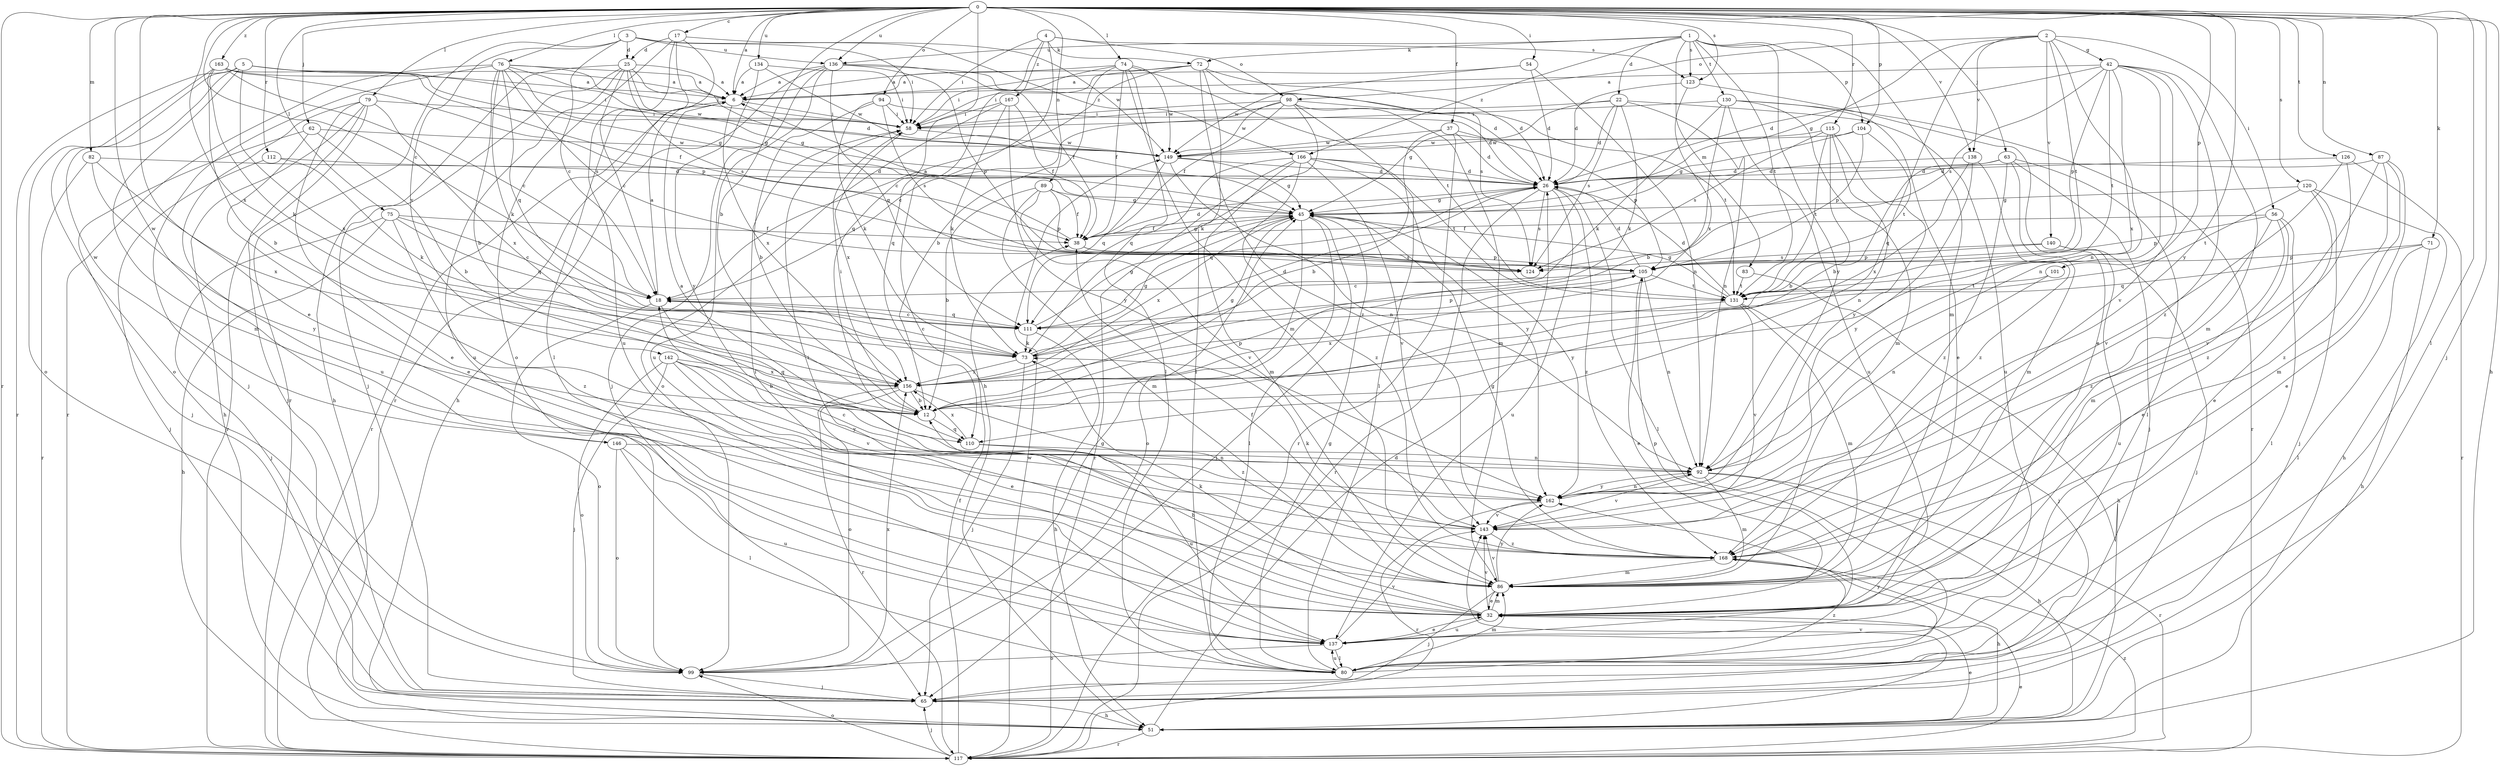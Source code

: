 strict digraph  {
0;
1;
2;
3;
4;
5;
6;
12;
17;
18;
22;
25;
26;
32;
37;
38;
42;
45;
51;
54;
56;
58;
62;
63;
65;
71;
72;
73;
74;
75;
76;
79;
80;
82;
83;
86;
87;
89;
92;
94;
98;
99;
101;
104;
105;
110;
111;
112;
115;
117;
120;
123;
124;
126;
130;
131;
134;
136;
137;
138;
140;
142;
143;
146;
149;
156;
162;
163;
166;
167;
168;
0 -> 6  [label=a];
0 -> 12  [label=b];
0 -> 17  [label=c];
0 -> 18  [label=c];
0 -> 32  [label=e];
0 -> 37  [label=f];
0 -> 51  [label=h];
0 -> 54  [label=i];
0 -> 62  [label=j];
0 -> 63  [label=j];
0 -> 65  [label=j];
0 -> 71  [label=k];
0 -> 74  [label=l];
0 -> 75  [label=l];
0 -> 76  [label=l];
0 -> 79  [label=l];
0 -> 80  [label=l];
0 -> 82  [label=m];
0 -> 87  [label=n];
0 -> 89  [label=n];
0 -> 94  [label=o];
0 -> 101  [label=p];
0 -> 104  [label=p];
0 -> 110  [label=q];
0 -> 112  [label=r];
0 -> 115  [label=r];
0 -> 117  [label=r];
0 -> 120  [label=s];
0 -> 123  [label=s];
0 -> 126  [label=t];
0 -> 134  [label=u];
0 -> 136  [label=u];
0 -> 138  [label=v];
0 -> 146  [label=w];
0 -> 156  [label=x];
0 -> 162  [label=y];
0 -> 163  [label=z];
1 -> 22  [label=d];
1 -> 72  [label=k];
1 -> 83  [label=m];
1 -> 86  [label=m];
1 -> 104  [label=p];
1 -> 123  [label=s];
1 -> 130  [label=t];
1 -> 131  [label=t];
1 -> 136  [label=u];
1 -> 162  [label=y];
1 -> 166  [label=z];
2 -> 42  [label=g];
2 -> 45  [label=g];
2 -> 56  [label=i];
2 -> 92  [label=n];
2 -> 98  [label=o];
2 -> 110  [label=q];
2 -> 131  [label=t];
2 -> 138  [label=v];
2 -> 140  [label=v];
3 -> 18  [label=c];
3 -> 25  [label=d];
3 -> 58  [label=i];
3 -> 117  [label=r];
3 -> 136  [label=u];
3 -> 142  [label=v];
3 -> 166  [label=z];
4 -> 51  [label=h];
4 -> 58  [label=i];
4 -> 72  [label=k];
4 -> 98  [label=o];
4 -> 110  [label=q];
4 -> 123  [label=s];
4 -> 167  [label=z];
5 -> 6  [label=a];
5 -> 45  [label=g];
5 -> 58  [label=i];
5 -> 86  [label=m];
5 -> 99  [label=o];
5 -> 117  [label=r];
5 -> 146  [label=w];
5 -> 156  [label=x];
6 -> 58  [label=i];
6 -> 117  [label=r];
6 -> 156  [label=x];
12 -> 58  [label=i];
12 -> 105  [label=p];
12 -> 110  [label=q];
17 -> 25  [label=d];
17 -> 80  [label=l];
17 -> 99  [label=o];
17 -> 117  [label=r];
17 -> 137  [label=u];
17 -> 149  [label=w];
18 -> 6  [label=a];
18 -> 99  [label=o];
18 -> 110  [label=q];
18 -> 111  [label=q];
22 -> 26  [label=d];
22 -> 45  [label=g];
22 -> 58  [label=i];
22 -> 73  [label=k];
22 -> 92  [label=n];
22 -> 124  [label=s];
22 -> 137  [label=u];
25 -> 6  [label=a];
25 -> 18  [label=c];
25 -> 26  [label=d];
25 -> 45  [label=g];
25 -> 51  [label=h];
25 -> 65  [label=j];
25 -> 124  [label=s];
25 -> 137  [label=u];
26 -> 45  [label=g];
26 -> 80  [label=l];
26 -> 111  [label=q];
26 -> 117  [label=r];
26 -> 124  [label=s];
26 -> 137  [label=u];
26 -> 168  [label=z];
32 -> 12  [label=b];
32 -> 58  [label=i];
32 -> 73  [label=k];
32 -> 86  [label=m];
32 -> 105  [label=p];
32 -> 137  [label=u];
32 -> 143  [label=v];
37 -> 12  [label=b];
37 -> 26  [label=d];
37 -> 105  [label=p];
37 -> 117  [label=r];
37 -> 149  [label=w];
38 -> 6  [label=a];
38 -> 26  [label=d];
38 -> 45  [label=g];
38 -> 105  [label=p];
38 -> 124  [label=s];
42 -> 6  [label=a];
42 -> 26  [label=d];
42 -> 86  [label=m];
42 -> 92  [label=n];
42 -> 105  [label=p];
42 -> 124  [label=s];
42 -> 131  [label=t];
42 -> 143  [label=v];
42 -> 156  [label=x];
42 -> 168  [label=z];
45 -> 38  [label=f];
45 -> 65  [label=j];
45 -> 80  [label=l];
45 -> 99  [label=o];
45 -> 156  [label=x];
45 -> 162  [label=y];
51 -> 26  [label=d];
51 -> 32  [label=e];
51 -> 117  [label=r];
51 -> 143  [label=v];
54 -> 6  [label=a];
54 -> 26  [label=d];
54 -> 92  [label=n];
54 -> 149  [label=w];
56 -> 32  [label=e];
56 -> 38  [label=f];
56 -> 80  [label=l];
56 -> 86  [label=m];
56 -> 105  [label=p];
56 -> 168  [label=z];
58 -> 149  [label=w];
58 -> 156  [label=x];
62 -> 12  [label=b];
62 -> 32  [label=e];
62 -> 65  [label=j];
62 -> 149  [label=w];
63 -> 12  [label=b];
63 -> 26  [label=d];
63 -> 65  [label=j];
63 -> 80  [label=l];
63 -> 86  [label=m];
63 -> 168  [label=z];
65 -> 51  [label=h];
71 -> 51  [label=h];
71 -> 80  [label=l];
71 -> 105  [label=p];
71 -> 111  [label=q];
72 -> 6  [label=a];
72 -> 18  [label=c];
72 -> 26  [label=d];
72 -> 58  [label=i];
72 -> 80  [label=l];
72 -> 124  [label=s];
72 -> 168  [label=z];
73 -> 18  [label=c];
73 -> 26  [label=d];
73 -> 45  [label=g];
73 -> 65  [label=j];
73 -> 156  [label=x];
74 -> 6  [label=a];
74 -> 12  [label=b];
74 -> 38  [label=f];
74 -> 58  [label=i];
74 -> 80  [label=l];
74 -> 86  [label=m];
74 -> 131  [label=t];
74 -> 149  [label=w];
75 -> 18  [label=c];
75 -> 38  [label=f];
75 -> 51  [label=h];
75 -> 65  [label=j];
75 -> 111  [label=q];
75 -> 168  [label=z];
76 -> 6  [label=a];
76 -> 12  [label=b];
76 -> 45  [label=g];
76 -> 58  [label=i];
76 -> 65  [label=j];
76 -> 73  [label=k];
76 -> 111  [label=q];
76 -> 117  [label=r];
76 -> 124  [label=s];
76 -> 149  [label=w];
79 -> 32  [label=e];
79 -> 51  [label=h];
79 -> 58  [label=i];
79 -> 65  [label=j];
79 -> 117  [label=r];
79 -> 137  [label=u];
79 -> 156  [label=x];
80 -> 45  [label=g];
80 -> 86  [label=m];
80 -> 137  [label=u];
80 -> 162  [label=y];
80 -> 168  [label=z];
82 -> 26  [label=d];
82 -> 117  [label=r];
82 -> 156  [label=x];
82 -> 162  [label=y];
83 -> 51  [label=h];
83 -> 131  [label=t];
86 -> 32  [label=e];
86 -> 38  [label=f];
86 -> 58  [label=i];
86 -> 65  [label=j];
86 -> 143  [label=v];
86 -> 162  [label=y];
87 -> 26  [label=d];
87 -> 32  [label=e];
87 -> 86  [label=m];
87 -> 143  [label=v];
87 -> 168  [label=z];
89 -> 12  [label=b];
89 -> 38  [label=f];
89 -> 45  [label=g];
89 -> 86  [label=m];
89 -> 105  [label=p];
89 -> 143  [label=v];
92 -> 6  [label=a];
92 -> 51  [label=h];
92 -> 86  [label=m];
92 -> 117  [label=r];
92 -> 143  [label=v];
92 -> 162  [label=y];
94 -> 12  [label=b];
94 -> 26  [label=d];
94 -> 58  [label=i];
94 -> 73  [label=k];
94 -> 124  [label=s];
98 -> 18  [label=c];
98 -> 38  [label=f];
98 -> 58  [label=i];
98 -> 73  [label=k];
98 -> 80  [label=l];
98 -> 86  [label=m];
98 -> 131  [label=t];
98 -> 149  [label=w];
99 -> 45  [label=g];
99 -> 65  [label=j];
99 -> 156  [label=x];
101 -> 92  [label=n];
101 -> 131  [label=t];
104 -> 45  [label=g];
104 -> 105  [label=p];
104 -> 131  [label=t];
104 -> 149  [label=w];
105 -> 18  [label=c];
105 -> 26  [label=d];
105 -> 32  [label=e];
105 -> 92  [label=n];
105 -> 131  [label=t];
110 -> 92  [label=n];
110 -> 137  [label=u];
110 -> 156  [label=x];
111 -> 18  [label=c];
111 -> 45  [label=g];
111 -> 51  [label=h];
111 -> 73  [label=k];
111 -> 105  [label=p];
112 -> 26  [label=d];
112 -> 65  [label=j];
112 -> 73  [label=k];
115 -> 12  [label=b];
115 -> 92  [label=n];
115 -> 124  [label=s];
115 -> 131  [label=t];
115 -> 149  [label=w];
115 -> 162  [label=y];
117 -> 32  [label=e];
117 -> 38  [label=f];
117 -> 65  [label=j];
117 -> 99  [label=o];
117 -> 149  [label=w];
117 -> 168  [label=z];
120 -> 32  [label=e];
120 -> 45  [label=g];
120 -> 51  [label=h];
120 -> 65  [label=j];
120 -> 131  [label=t];
123 -> 26  [label=d];
123 -> 32  [label=e];
123 -> 156  [label=x];
126 -> 26  [label=d];
126 -> 117  [label=r];
126 -> 143  [label=v];
126 -> 168  [label=z];
130 -> 12  [label=b];
130 -> 32  [label=e];
130 -> 58  [label=i];
130 -> 73  [label=k];
130 -> 86  [label=m];
130 -> 117  [label=r];
130 -> 137  [label=u];
131 -> 26  [label=d];
131 -> 45  [label=g];
131 -> 65  [label=j];
131 -> 86  [label=m];
131 -> 143  [label=v];
131 -> 156  [label=x];
134 -> 6  [label=a];
134 -> 58  [label=i];
134 -> 149  [label=w];
134 -> 162  [label=y];
136 -> 6  [label=a];
136 -> 26  [label=d];
136 -> 38  [label=f];
136 -> 51  [label=h];
136 -> 65  [label=j];
136 -> 105  [label=p];
136 -> 111  [label=q];
136 -> 137  [label=u];
137 -> 32  [label=e];
137 -> 80  [label=l];
137 -> 99  [label=o];
137 -> 143  [label=v];
138 -> 26  [label=d];
138 -> 156  [label=x];
138 -> 162  [label=y];
138 -> 168  [label=z];
140 -> 65  [label=j];
140 -> 105  [label=p];
140 -> 124  [label=s];
140 -> 137  [label=u];
142 -> 12  [label=b];
142 -> 32  [label=e];
142 -> 65  [label=j];
142 -> 99  [label=o];
142 -> 143  [label=v];
142 -> 156  [label=x];
142 -> 162  [label=y];
143 -> 18  [label=c];
143 -> 73  [label=k];
143 -> 168  [label=z];
146 -> 80  [label=l];
146 -> 92  [label=n];
146 -> 99  [label=o];
146 -> 137  [label=u];
149 -> 26  [label=d];
149 -> 45  [label=g];
149 -> 92  [label=n];
149 -> 111  [label=q];
156 -> 12  [label=b];
156 -> 45  [label=g];
156 -> 99  [label=o];
156 -> 117  [label=r];
156 -> 168  [label=z];
162 -> 92  [label=n];
162 -> 117  [label=r];
162 -> 143  [label=v];
163 -> 6  [label=a];
163 -> 12  [label=b];
163 -> 18  [label=c];
163 -> 38  [label=f];
163 -> 73  [label=k];
163 -> 99  [label=o];
163 -> 105  [label=p];
166 -> 26  [label=d];
166 -> 86  [label=m];
166 -> 111  [label=q];
166 -> 117  [label=r];
166 -> 131  [label=t];
166 -> 143  [label=v];
166 -> 162  [label=y];
166 -> 168  [label=z];
167 -> 38  [label=f];
167 -> 58  [label=i];
167 -> 73  [label=k];
167 -> 99  [label=o];
167 -> 162  [label=y];
168 -> 45  [label=g];
168 -> 51  [label=h];
168 -> 86  [label=m];
}

